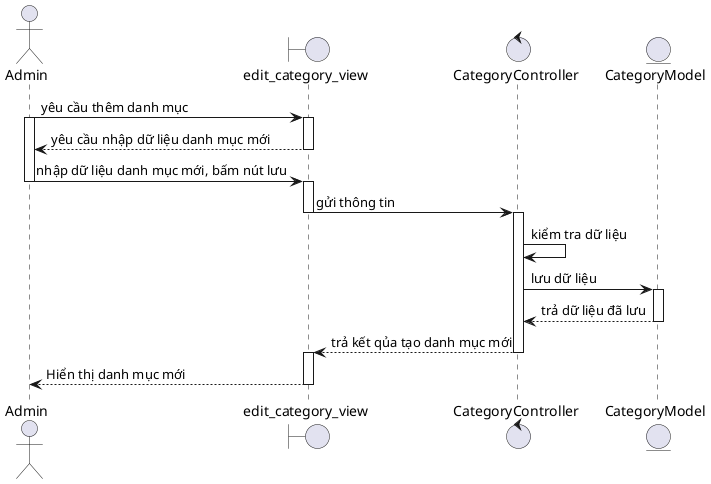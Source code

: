 @startuml
actor Admin
boundary edit_category_view
control CategoryController
entity CategoryModel

Admin -> edit_category_view : yêu cầu thêm danh mục
activate Admin
activate edit_category_view
edit_category_view --> Admin :yêu cầu nhập dữ liệu danh mục mới
deactivate edit_category_view
Admin -> edit_category_view : nhập dữ liệu danh mục mới, bấm nút lưu
deactivate Admin
activate edit_category_view
edit_category_view -> CategoryController: gửi thông tin
deactivate edit_category_view
activate CategoryController
CategoryController -> CategoryController : kiểm tra dữ liệu
CategoryController -> CategoryModel : lưu dữ liệu
activate CategoryModel
CategoryModel --> CategoryController : trả dữ liệu đã lưu
deactivate CategoryModel
CategoryController --> edit_category_view: trả kết qủa tạo danh mục mới
deactivate CategoryController
activate edit_category_view
edit_category_view --> Admin: Hiển thị danh mục mới
deactivate edit_category_view

@enduml